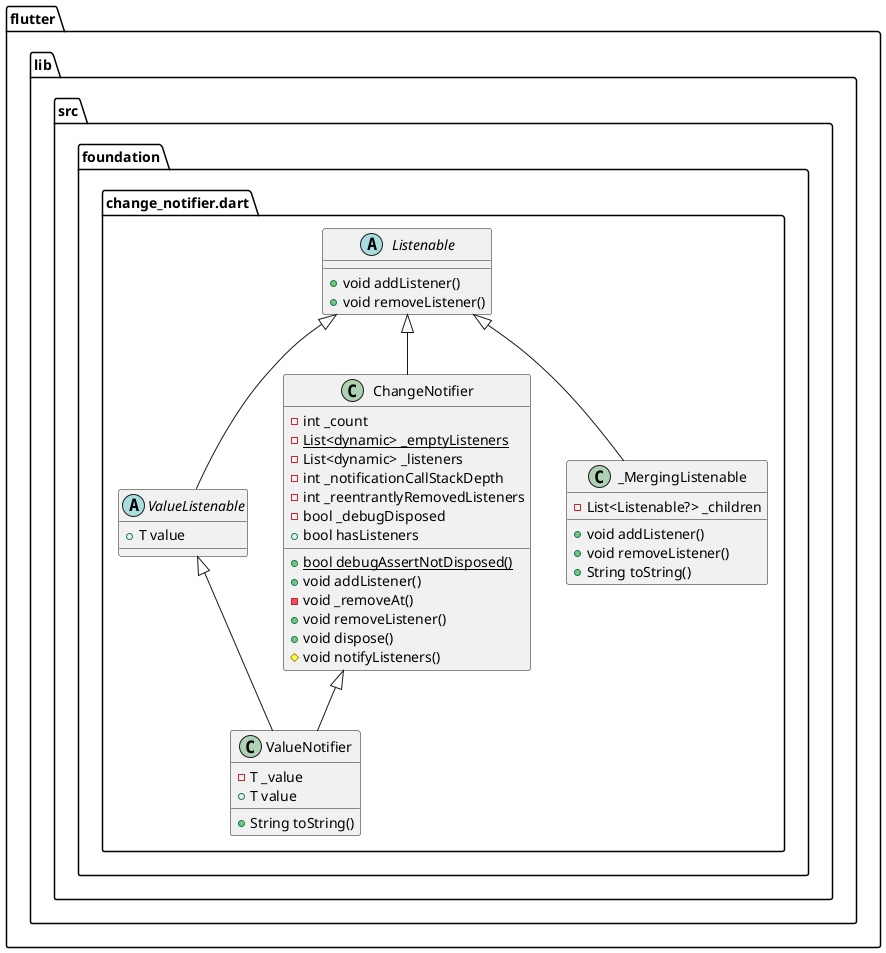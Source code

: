 @startuml
set namespaceSeparator ::

abstract class "flutter::lib::src::foundation::change_notifier.dart::Listenable" {
  +void addListener()
  +void removeListener()
}

abstract class "flutter::lib::src::foundation::change_notifier.dart::ValueListenable" {
  +T value
}

"flutter::lib::src::foundation::change_notifier.dart::Listenable" <|-- "flutter::lib::src::foundation::change_notifier.dart::ValueListenable"

class "flutter::lib::src::foundation::change_notifier.dart::ChangeNotifier" {
  -int _count
  {static} -List<dynamic> _emptyListeners
  -List<dynamic> _listeners
  -int _notificationCallStackDepth
  -int _reentrantlyRemovedListeners
  -bool _debugDisposed
  +bool hasListeners
  {static} +bool debugAssertNotDisposed()
  +void addListener()
  -void _removeAt()
  +void removeListener()
  +void dispose()
  #void notifyListeners()
}

"flutter::lib::src::foundation::change_notifier.dart::Listenable" <|-- "flutter::lib::src::foundation::change_notifier.dart::ChangeNotifier"

class "flutter::lib::src::foundation::change_notifier.dart::_MergingListenable" {
  -List<Listenable?> _children
  +void addListener()
  +void removeListener()
  +String toString()
}

"flutter::lib::src::foundation::change_notifier.dart::Listenable" <|-- "flutter::lib::src::foundation::change_notifier.dart::_MergingListenable"

class "flutter::lib::src::foundation::change_notifier.dart::ValueNotifier" {
  -T _value
  +T value
  +String toString()
}

"flutter::lib::src::foundation::change_notifier.dart::ChangeNotifier" <|-- "flutter::lib::src::foundation::change_notifier.dart::ValueNotifier"
"flutter::lib::src::foundation::change_notifier.dart::ValueListenable" <|-- "flutter::lib::src::foundation::change_notifier.dart::ValueNotifier"


@enduml